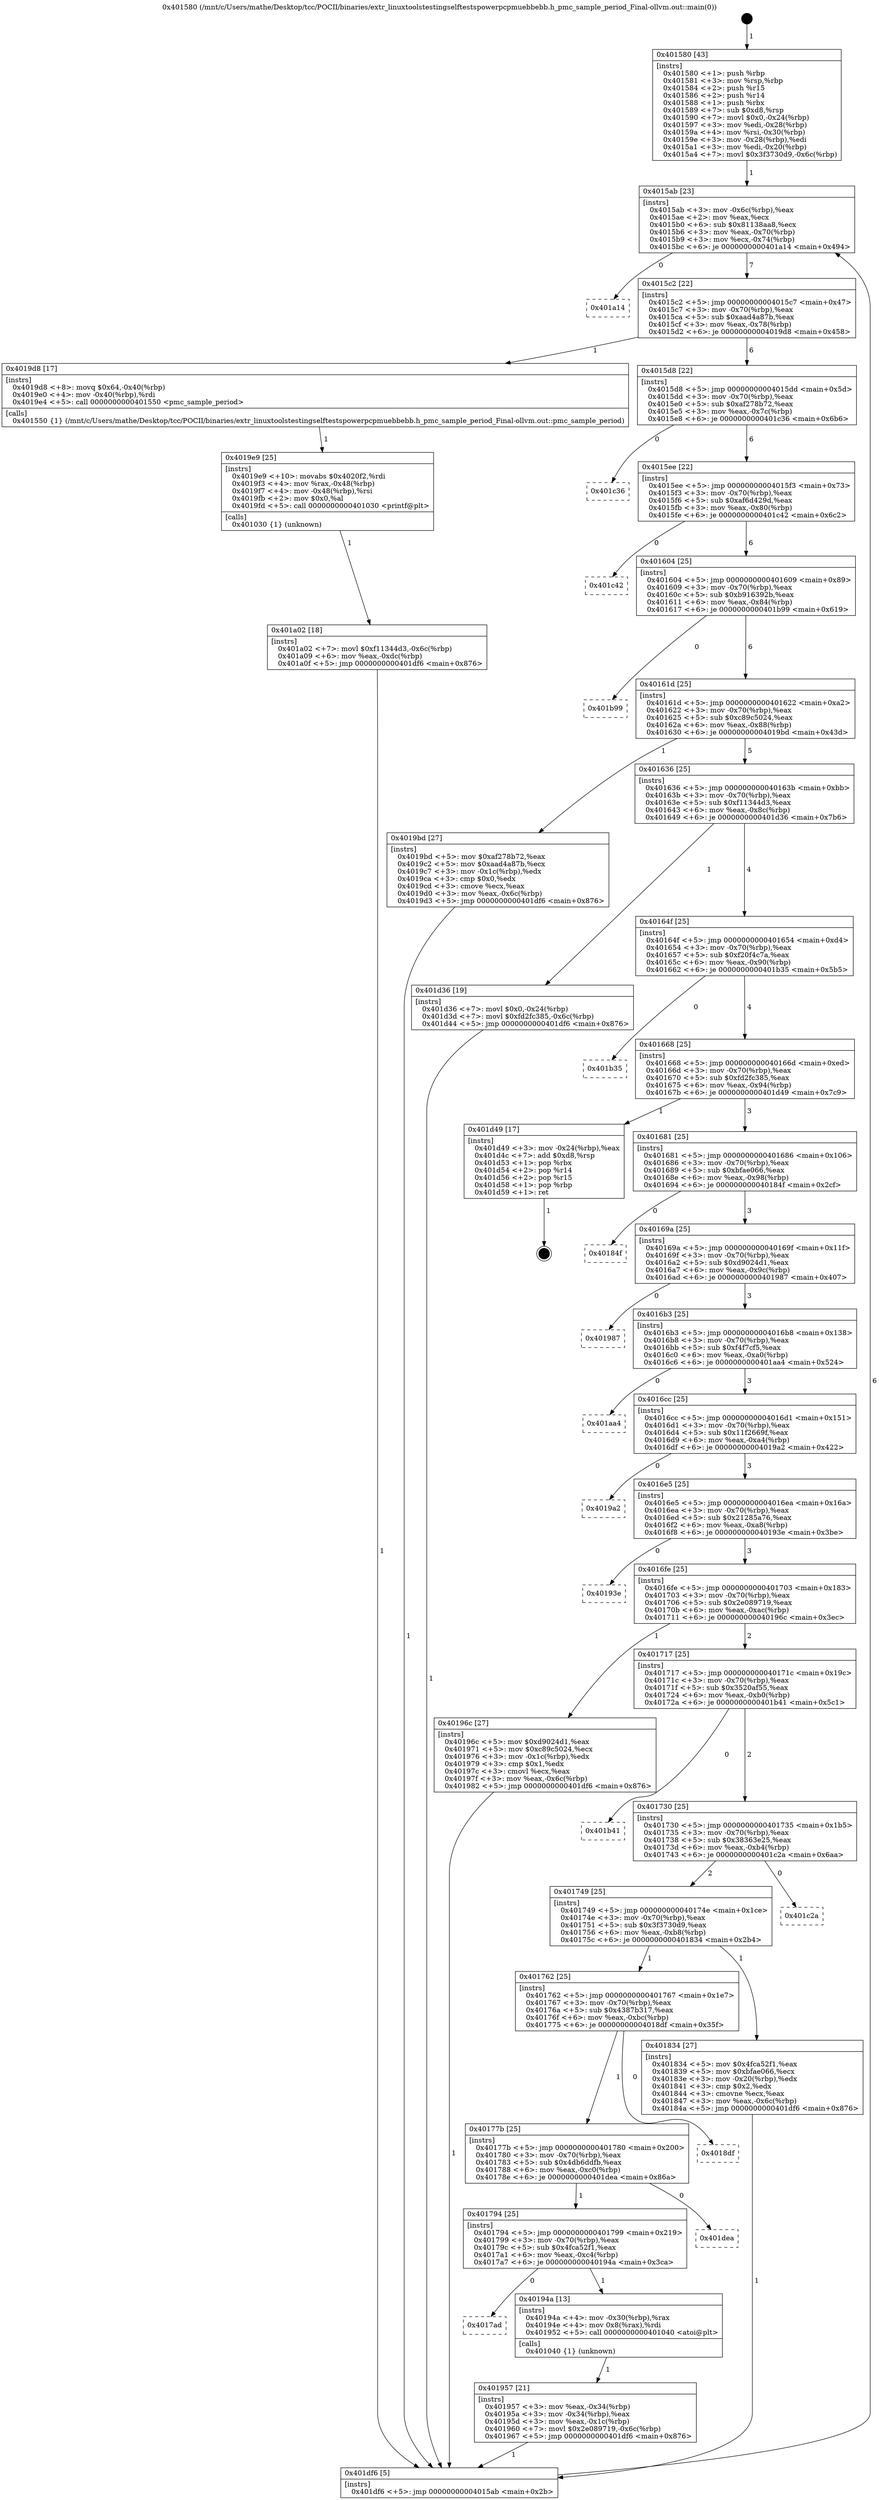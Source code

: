 digraph "0x401580" {
  label = "0x401580 (/mnt/c/Users/mathe/Desktop/tcc/POCII/binaries/extr_linuxtoolstestingselftestspowerpcpmuebbebb.h_pmc_sample_period_Final-ollvm.out::main(0))"
  labelloc = "t"
  node[shape=record]

  Entry [label="",width=0.3,height=0.3,shape=circle,fillcolor=black,style=filled]
  "0x4015ab" [label="{
     0x4015ab [23]\l
     | [instrs]\l
     &nbsp;&nbsp;0x4015ab \<+3\>: mov -0x6c(%rbp),%eax\l
     &nbsp;&nbsp;0x4015ae \<+2\>: mov %eax,%ecx\l
     &nbsp;&nbsp;0x4015b0 \<+6\>: sub $0x81138aa8,%ecx\l
     &nbsp;&nbsp;0x4015b6 \<+3\>: mov %eax,-0x70(%rbp)\l
     &nbsp;&nbsp;0x4015b9 \<+3\>: mov %ecx,-0x74(%rbp)\l
     &nbsp;&nbsp;0x4015bc \<+6\>: je 0000000000401a14 \<main+0x494\>\l
  }"]
  "0x401a14" [label="{
     0x401a14\l
  }", style=dashed]
  "0x4015c2" [label="{
     0x4015c2 [22]\l
     | [instrs]\l
     &nbsp;&nbsp;0x4015c2 \<+5\>: jmp 00000000004015c7 \<main+0x47\>\l
     &nbsp;&nbsp;0x4015c7 \<+3\>: mov -0x70(%rbp),%eax\l
     &nbsp;&nbsp;0x4015ca \<+5\>: sub $0xaad4a87b,%eax\l
     &nbsp;&nbsp;0x4015cf \<+3\>: mov %eax,-0x78(%rbp)\l
     &nbsp;&nbsp;0x4015d2 \<+6\>: je 00000000004019d8 \<main+0x458\>\l
  }"]
  Exit [label="",width=0.3,height=0.3,shape=circle,fillcolor=black,style=filled,peripheries=2]
  "0x4019d8" [label="{
     0x4019d8 [17]\l
     | [instrs]\l
     &nbsp;&nbsp;0x4019d8 \<+8\>: movq $0x64,-0x40(%rbp)\l
     &nbsp;&nbsp;0x4019e0 \<+4\>: mov -0x40(%rbp),%rdi\l
     &nbsp;&nbsp;0x4019e4 \<+5\>: call 0000000000401550 \<pmc_sample_period\>\l
     | [calls]\l
     &nbsp;&nbsp;0x401550 \{1\} (/mnt/c/Users/mathe/Desktop/tcc/POCII/binaries/extr_linuxtoolstestingselftestspowerpcpmuebbebb.h_pmc_sample_period_Final-ollvm.out::pmc_sample_period)\l
  }"]
  "0x4015d8" [label="{
     0x4015d8 [22]\l
     | [instrs]\l
     &nbsp;&nbsp;0x4015d8 \<+5\>: jmp 00000000004015dd \<main+0x5d\>\l
     &nbsp;&nbsp;0x4015dd \<+3\>: mov -0x70(%rbp),%eax\l
     &nbsp;&nbsp;0x4015e0 \<+5\>: sub $0xaf278b72,%eax\l
     &nbsp;&nbsp;0x4015e5 \<+3\>: mov %eax,-0x7c(%rbp)\l
     &nbsp;&nbsp;0x4015e8 \<+6\>: je 0000000000401c36 \<main+0x6b6\>\l
  }"]
  "0x401a02" [label="{
     0x401a02 [18]\l
     | [instrs]\l
     &nbsp;&nbsp;0x401a02 \<+7\>: movl $0xf11344d3,-0x6c(%rbp)\l
     &nbsp;&nbsp;0x401a09 \<+6\>: mov %eax,-0xdc(%rbp)\l
     &nbsp;&nbsp;0x401a0f \<+5\>: jmp 0000000000401df6 \<main+0x876\>\l
  }"]
  "0x401c36" [label="{
     0x401c36\l
  }", style=dashed]
  "0x4015ee" [label="{
     0x4015ee [22]\l
     | [instrs]\l
     &nbsp;&nbsp;0x4015ee \<+5\>: jmp 00000000004015f3 \<main+0x73\>\l
     &nbsp;&nbsp;0x4015f3 \<+3\>: mov -0x70(%rbp),%eax\l
     &nbsp;&nbsp;0x4015f6 \<+5\>: sub $0xaf6d429d,%eax\l
     &nbsp;&nbsp;0x4015fb \<+3\>: mov %eax,-0x80(%rbp)\l
     &nbsp;&nbsp;0x4015fe \<+6\>: je 0000000000401c42 \<main+0x6c2\>\l
  }"]
  "0x4019e9" [label="{
     0x4019e9 [25]\l
     | [instrs]\l
     &nbsp;&nbsp;0x4019e9 \<+10\>: movabs $0x4020f2,%rdi\l
     &nbsp;&nbsp;0x4019f3 \<+4\>: mov %rax,-0x48(%rbp)\l
     &nbsp;&nbsp;0x4019f7 \<+4\>: mov -0x48(%rbp),%rsi\l
     &nbsp;&nbsp;0x4019fb \<+2\>: mov $0x0,%al\l
     &nbsp;&nbsp;0x4019fd \<+5\>: call 0000000000401030 \<printf@plt\>\l
     | [calls]\l
     &nbsp;&nbsp;0x401030 \{1\} (unknown)\l
  }"]
  "0x401c42" [label="{
     0x401c42\l
  }", style=dashed]
  "0x401604" [label="{
     0x401604 [25]\l
     | [instrs]\l
     &nbsp;&nbsp;0x401604 \<+5\>: jmp 0000000000401609 \<main+0x89\>\l
     &nbsp;&nbsp;0x401609 \<+3\>: mov -0x70(%rbp),%eax\l
     &nbsp;&nbsp;0x40160c \<+5\>: sub $0xb916392b,%eax\l
     &nbsp;&nbsp;0x401611 \<+6\>: mov %eax,-0x84(%rbp)\l
     &nbsp;&nbsp;0x401617 \<+6\>: je 0000000000401b99 \<main+0x619\>\l
  }"]
  "0x401957" [label="{
     0x401957 [21]\l
     | [instrs]\l
     &nbsp;&nbsp;0x401957 \<+3\>: mov %eax,-0x34(%rbp)\l
     &nbsp;&nbsp;0x40195a \<+3\>: mov -0x34(%rbp),%eax\l
     &nbsp;&nbsp;0x40195d \<+3\>: mov %eax,-0x1c(%rbp)\l
     &nbsp;&nbsp;0x401960 \<+7\>: movl $0x2e089719,-0x6c(%rbp)\l
     &nbsp;&nbsp;0x401967 \<+5\>: jmp 0000000000401df6 \<main+0x876\>\l
  }"]
  "0x401b99" [label="{
     0x401b99\l
  }", style=dashed]
  "0x40161d" [label="{
     0x40161d [25]\l
     | [instrs]\l
     &nbsp;&nbsp;0x40161d \<+5\>: jmp 0000000000401622 \<main+0xa2\>\l
     &nbsp;&nbsp;0x401622 \<+3\>: mov -0x70(%rbp),%eax\l
     &nbsp;&nbsp;0x401625 \<+5\>: sub $0xc89c5024,%eax\l
     &nbsp;&nbsp;0x40162a \<+6\>: mov %eax,-0x88(%rbp)\l
     &nbsp;&nbsp;0x401630 \<+6\>: je 00000000004019bd \<main+0x43d\>\l
  }"]
  "0x4017ad" [label="{
     0x4017ad\l
  }", style=dashed]
  "0x4019bd" [label="{
     0x4019bd [27]\l
     | [instrs]\l
     &nbsp;&nbsp;0x4019bd \<+5\>: mov $0xaf278b72,%eax\l
     &nbsp;&nbsp;0x4019c2 \<+5\>: mov $0xaad4a87b,%ecx\l
     &nbsp;&nbsp;0x4019c7 \<+3\>: mov -0x1c(%rbp),%edx\l
     &nbsp;&nbsp;0x4019ca \<+3\>: cmp $0x0,%edx\l
     &nbsp;&nbsp;0x4019cd \<+3\>: cmove %ecx,%eax\l
     &nbsp;&nbsp;0x4019d0 \<+3\>: mov %eax,-0x6c(%rbp)\l
     &nbsp;&nbsp;0x4019d3 \<+5\>: jmp 0000000000401df6 \<main+0x876\>\l
  }"]
  "0x401636" [label="{
     0x401636 [25]\l
     | [instrs]\l
     &nbsp;&nbsp;0x401636 \<+5\>: jmp 000000000040163b \<main+0xbb\>\l
     &nbsp;&nbsp;0x40163b \<+3\>: mov -0x70(%rbp),%eax\l
     &nbsp;&nbsp;0x40163e \<+5\>: sub $0xf11344d3,%eax\l
     &nbsp;&nbsp;0x401643 \<+6\>: mov %eax,-0x8c(%rbp)\l
     &nbsp;&nbsp;0x401649 \<+6\>: je 0000000000401d36 \<main+0x7b6\>\l
  }"]
  "0x40194a" [label="{
     0x40194a [13]\l
     | [instrs]\l
     &nbsp;&nbsp;0x40194a \<+4\>: mov -0x30(%rbp),%rax\l
     &nbsp;&nbsp;0x40194e \<+4\>: mov 0x8(%rax),%rdi\l
     &nbsp;&nbsp;0x401952 \<+5\>: call 0000000000401040 \<atoi@plt\>\l
     | [calls]\l
     &nbsp;&nbsp;0x401040 \{1\} (unknown)\l
  }"]
  "0x401d36" [label="{
     0x401d36 [19]\l
     | [instrs]\l
     &nbsp;&nbsp;0x401d36 \<+7\>: movl $0x0,-0x24(%rbp)\l
     &nbsp;&nbsp;0x401d3d \<+7\>: movl $0xfd2fc385,-0x6c(%rbp)\l
     &nbsp;&nbsp;0x401d44 \<+5\>: jmp 0000000000401df6 \<main+0x876\>\l
  }"]
  "0x40164f" [label="{
     0x40164f [25]\l
     | [instrs]\l
     &nbsp;&nbsp;0x40164f \<+5\>: jmp 0000000000401654 \<main+0xd4\>\l
     &nbsp;&nbsp;0x401654 \<+3\>: mov -0x70(%rbp),%eax\l
     &nbsp;&nbsp;0x401657 \<+5\>: sub $0xf20f4c7a,%eax\l
     &nbsp;&nbsp;0x40165c \<+6\>: mov %eax,-0x90(%rbp)\l
     &nbsp;&nbsp;0x401662 \<+6\>: je 0000000000401b35 \<main+0x5b5\>\l
  }"]
  "0x401794" [label="{
     0x401794 [25]\l
     | [instrs]\l
     &nbsp;&nbsp;0x401794 \<+5\>: jmp 0000000000401799 \<main+0x219\>\l
     &nbsp;&nbsp;0x401799 \<+3\>: mov -0x70(%rbp),%eax\l
     &nbsp;&nbsp;0x40179c \<+5\>: sub $0x4fca52f1,%eax\l
     &nbsp;&nbsp;0x4017a1 \<+6\>: mov %eax,-0xc4(%rbp)\l
     &nbsp;&nbsp;0x4017a7 \<+6\>: je 000000000040194a \<main+0x3ca\>\l
  }"]
  "0x401b35" [label="{
     0x401b35\l
  }", style=dashed]
  "0x401668" [label="{
     0x401668 [25]\l
     | [instrs]\l
     &nbsp;&nbsp;0x401668 \<+5\>: jmp 000000000040166d \<main+0xed\>\l
     &nbsp;&nbsp;0x40166d \<+3\>: mov -0x70(%rbp),%eax\l
     &nbsp;&nbsp;0x401670 \<+5\>: sub $0xfd2fc385,%eax\l
     &nbsp;&nbsp;0x401675 \<+6\>: mov %eax,-0x94(%rbp)\l
     &nbsp;&nbsp;0x40167b \<+6\>: je 0000000000401d49 \<main+0x7c9\>\l
  }"]
  "0x401dea" [label="{
     0x401dea\l
  }", style=dashed]
  "0x401d49" [label="{
     0x401d49 [17]\l
     | [instrs]\l
     &nbsp;&nbsp;0x401d49 \<+3\>: mov -0x24(%rbp),%eax\l
     &nbsp;&nbsp;0x401d4c \<+7\>: add $0xd8,%rsp\l
     &nbsp;&nbsp;0x401d53 \<+1\>: pop %rbx\l
     &nbsp;&nbsp;0x401d54 \<+2\>: pop %r14\l
     &nbsp;&nbsp;0x401d56 \<+2\>: pop %r15\l
     &nbsp;&nbsp;0x401d58 \<+1\>: pop %rbp\l
     &nbsp;&nbsp;0x401d59 \<+1\>: ret\l
  }"]
  "0x401681" [label="{
     0x401681 [25]\l
     | [instrs]\l
     &nbsp;&nbsp;0x401681 \<+5\>: jmp 0000000000401686 \<main+0x106\>\l
     &nbsp;&nbsp;0x401686 \<+3\>: mov -0x70(%rbp),%eax\l
     &nbsp;&nbsp;0x401689 \<+5\>: sub $0xbfae066,%eax\l
     &nbsp;&nbsp;0x40168e \<+6\>: mov %eax,-0x98(%rbp)\l
     &nbsp;&nbsp;0x401694 \<+6\>: je 000000000040184f \<main+0x2cf\>\l
  }"]
  "0x40177b" [label="{
     0x40177b [25]\l
     | [instrs]\l
     &nbsp;&nbsp;0x40177b \<+5\>: jmp 0000000000401780 \<main+0x200\>\l
     &nbsp;&nbsp;0x401780 \<+3\>: mov -0x70(%rbp),%eax\l
     &nbsp;&nbsp;0x401783 \<+5\>: sub $0x4db6ddfb,%eax\l
     &nbsp;&nbsp;0x401788 \<+6\>: mov %eax,-0xc0(%rbp)\l
     &nbsp;&nbsp;0x40178e \<+6\>: je 0000000000401dea \<main+0x86a\>\l
  }"]
  "0x40184f" [label="{
     0x40184f\l
  }", style=dashed]
  "0x40169a" [label="{
     0x40169a [25]\l
     | [instrs]\l
     &nbsp;&nbsp;0x40169a \<+5\>: jmp 000000000040169f \<main+0x11f\>\l
     &nbsp;&nbsp;0x40169f \<+3\>: mov -0x70(%rbp),%eax\l
     &nbsp;&nbsp;0x4016a2 \<+5\>: sub $0xd9024d1,%eax\l
     &nbsp;&nbsp;0x4016a7 \<+6\>: mov %eax,-0x9c(%rbp)\l
     &nbsp;&nbsp;0x4016ad \<+6\>: je 0000000000401987 \<main+0x407\>\l
  }"]
  "0x4018df" [label="{
     0x4018df\l
  }", style=dashed]
  "0x401987" [label="{
     0x401987\l
  }", style=dashed]
  "0x4016b3" [label="{
     0x4016b3 [25]\l
     | [instrs]\l
     &nbsp;&nbsp;0x4016b3 \<+5\>: jmp 00000000004016b8 \<main+0x138\>\l
     &nbsp;&nbsp;0x4016b8 \<+3\>: mov -0x70(%rbp),%eax\l
     &nbsp;&nbsp;0x4016bb \<+5\>: sub $0xf4f7cf5,%eax\l
     &nbsp;&nbsp;0x4016c0 \<+6\>: mov %eax,-0xa0(%rbp)\l
     &nbsp;&nbsp;0x4016c6 \<+6\>: je 0000000000401aa4 \<main+0x524\>\l
  }"]
  "0x401580" [label="{
     0x401580 [43]\l
     | [instrs]\l
     &nbsp;&nbsp;0x401580 \<+1\>: push %rbp\l
     &nbsp;&nbsp;0x401581 \<+3\>: mov %rsp,%rbp\l
     &nbsp;&nbsp;0x401584 \<+2\>: push %r15\l
     &nbsp;&nbsp;0x401586 \<+2\>: push %r14\l
     &nbsp;&nbsp;0x401588 \<+1\>: push %rbx\l
     &nbsp;&nbsp;0x401589 \<+7\>: sub $0xd8,%rsp\l
     &nbsp;&nbsp;0x401590 \<+7\>: movl $0x0,-0x24(%rbp)\l
     &nbsp;&nbsp;0x401597 \<+3\>: mov %edi,-0x28(%rbp)\l
     &nbsp;&nbsp;0x40159a \<+4\>: mov %rsi,-0x30(%rbp)\l
     &nbsp;&nbsp;0x40159e \<+3\>: mov -0x28(%rbp),%edi\l
     &nbsp;&nbsp;0x4015a1 \<+3\>: mov %edi,-0x20(%rbp)\l
     &nbsp;&nbsp;0x4015a4 \<+7\>: movl $0x3f3730d9,-0x6c(%rbp)\l
  }"]
  "0x401aa4" [label="{
     0x401aa4\l
  }", style=dashed]
  "0x4016cc" [label="{
     0x4016cc [25]\l
     | [instrs]\l
     &nbsp;&nbsp;0x4016cc \<+5\>: jmp 00000000004016d1 \<main+0x151\>\l
     &nbsp;&nbsp;0x4016d1 \<+3\>: mov -0x70(%rbp),%eax\l
     &nbsp;&nbsp;0x4016d4 \<+5\>: sub $0x11f2669f,%eax\l
     &nbsp;&nbsp;0x4016d9 \<+6\>: mov %eax,-0xa4(%rbp)\l
     &nbsp;&nbsp;0x4016df \<+6\>: je 00000000004019a2 \<main+0x422\>\l
  }"]
  "0x401df6" [label="{
     0x401df6 [5]\l
     | [instrs]\l
     &nbsp;&nbsp;0x401df6 \<+5\>: jmp 00000000004015ab \<main+0x2b\>\l
  }"]
  "0x4019a2" [label="{
     0x4019a2\l
  }", style=dashed]
  "0x4016e5" [label="{
     0x4016e5 [25]\l
     | [instrs]\l
     &nbsp;&nbsp;0x4016e5 \<+5\>: jmp 00000000004016ea \<main+0x16a\>\l
     &nbsp;&nbsp;0x4016ea \<+3\>: mov -0x70(%rbp),%eax\l
     &nbsp;&nbsp;0x4016ed \<+5\>: sub $0x21285a76,%eax\l
     &nbsp;&nbsp;0x4016f2 \<+6\>: mov %eax,-0xa8(%rbp)\l
     &nbsp;&nbsp;0x4016f8 \<+6\>: je 000000000040193e \<main+0x3be\>\l
  }"]
  "0x401762" [label="{
     0x401762 [25]\l
     | [instrs]\l
     &nbsp;&nbsp;0x401762 \<+5\>: jmp 0000000000401767 \<main+0x1e7\>\l
     &nbsp;&nbsp;0x401767 \<+3\>: mov -0x70(%rbp),%eax\l
     &nbsp;&nbsp;0x40176a \<+5\>: sub $0x4387b317,%eax\l
     &nbsp;&nbsp;0x40176f \<+6\>: mov %eax,-0xbc(%rbp)\l
     &nbsp;&nbsp;0x401775 \<+6\>: je 00000000004018df \<main+0x35f\>\l
  }"]
  "0x40193e" [label="{
     0x40193e\l
  }", style=dashed]
  "0x4016fe" [label="{
     0x4016fe [25]\l
     | [instrs]\l
     &nbsp;&nbsp;0x4016fe \<+5\>: jmp 0000000000401703 \<main+0x183\>\l
     &nbsp;&nbsp;0x401703 \<+3\>: mov -0x70(%rbp),%eax\l
     &nbsp;&nbsp;0x401706 \<+5\>: sub $0x2e089719,%eax\l
     &nbsp;&nbsp;0x40170b \<+6\>: mov %eax,-0xac(%rbp)\l
     &nbsp;&nbsp;0x401711 \<+6\>: je 000000000040196c \<main+0x3ec\>\l
  }"]
  "0x401834" [label="{
     0x401834 [27]\l
     | [instrs]\l
     &nbsp;&nbsp;0x401834 \<+5\>: mov $0x4fca52f1,%eax\l
     &nbsp;&nbsp;0x401839 \<+5\>: mov $0xbfae066,%ecx\l
     &nbsp;&nbsp;0x40183e \<+3\>: mov -0x20(%rbp),%edx\l
     &nbsp;&nbsp;0x401841 \<+3\>: cmp $0x2,%edx\l
     &nbsp;&nbsp;0x401844 \<+3\>: cmovne %ecx,%eax\l
     &nbsp;&nbsp;0x401847 \<+3\>: mov %eax,-0x6c(%rbp)\l
     &nbsp;&nbsp;0x40184a \<+5\>: jmp 0000000000401df6 \<main+0x876\>\l
  }"]
  "0x40196c" [label="{
     0x40196c [27]\l
     | [instrs]\l
     &nbsp;&nbsp;0x40196c \<+5\>: mov $0xd9024d1,%eax\l
     &nbsp;&nbsp;0x401971 \<+5\>: mov $0xc89c5024,%ecx\l
     &nbsp;&nbsp;0x401976 \<+3\>: mov -0x1c(%rbp),%edx\l
     &nbsp;&nbsp;0x401979 \<+3\>: cmp $0x1,%edx\l
     &nbsp;&nbsp;0x40197c \<+3\>: cmovl %ecx,%eax\l
     &nbsp;&nbsp;0x40197f \<+3\>: mov %eax,-0x6c(%rbp)\l
     &nbsp;&nbsp;0x401982 \<+5\>: jmp 0000000000401df6 \<main+0x876\>\l
  }"]
  "0x401717" [label="{
     0x401717 [25]\l
     | [instrs]\l
     &nbsp;&nbsp;0x401717 \<+5\>: jmp 000000000040171c \<main+0x19c\>\l
     &nbsp;&nbsp;0x40171c \<+3\>: mov -0x70(%rbp),%eax\l
     &nbsp;&nbsp;0x40171f \<+5\>: sub $0x3520af55,%eax\l
     &nbsp;&nbsp;0x401724 \<+6\>: mov %eax,-0xb0(%rbp)\l
     &nbsp;&nbsp;0x40172a \<+6\>: je 0000000000401b41 \<main+0x5c1\>\l
  }"]
  "0x401749" [label="{
     0x401749 [25]\l
     | [instrs]\l
     &nbsp;&nbsp;0x401749 \<+5\>: jmp 000000000040174e \<main+0x1ce\>\l
     &nbsp;&nbsp;0x40174e \<+3\>: mov -0x70(%rbp),%eax\l
     &nbsp;&nbsp;0x401751 \<+5\>: sub $0x3f3730d9,%eax\l
     &nbsp;&nbsp;0x401756 \<+6\>: mov %eax,-0xb8(%rbp)\l
     &nbsp;&nbsp;0x40175c \<+6\>: je 0000000000401834 \<main+0x2b4\>\l
  }"]
  "0x401b41" [label="{
     0x401b41\l
  }", style=dashed]
  "0x401730" [label="{
     0x401730 [25]\l
     | [instrs]\l
     &nbsp;&nbsp;0x401730 \<+5\>: jmp 0000000000401735 \<main+0x1b5\>\l
     &nbsp;&nbsp;0x401735 \<+3\>: mov -0x70(%rbp),%eax\l
     &nbsp;&nbsp;0x401738 \<+5\>: sub $0x38363e25,%eax\l
     &nbsp;&nbsp;0x40173d \<+6\>: mov %eax,-0xb4(%rbp)\l
     &nbsp;&nbsp;0x401743 \<+6\>: je 0000000000401c2a \<main+0x6aa\>\l
  }"]
  "0x401c2a" [label="{
     0x401c2a\l
  }", style=dashed]
  Entry -> "0x401580" [label=" 1"]
  "0x4015ab" -> "0x401a14" [label=" 0"]
  "0x4015ab" -> "0x4015c2" [label=" 7"]
  "0x401d49" -> Exit [label=" 1"]
  "0x4015c2" -> "0x4019d8" [label=" 1"]
  "0x4015c2" -> "0x4015d8" [label=" 6"]
  "0x401d36" -> "0x401df6" [label=" 1"]
  "0x4015d8" -> "0x401c36" [label=" 0"]
  "0x4015d8" -> "0x4015ee" [label=" 6"]
  "0x401a02" -> "0x401df6" [label=" 1"]
  "0x4015ee" -> "0x401c42" [label=" 0"]
  "0x4015ee" -> "0x401604" [label=" 6"]
  "0x4019e9" -> "0x401a02" [label=" 1"]
  "0x401604" -> "0x401b99" [label=" 0"]
  "0x401604" -> "0x40161d" [label=" 6"]
  "0x4019d8" -> "0x4019e9" [label=" 1"]
  "0x40161d" -> "0x4019bd" [label=" 1"]
  "0x40161d" -> "0x401636" [label=" 5"]
  "0x4019bd" -> "0x401df6" [label=" 1"]
  "0x401636" -> "0x401d36" [label=" 1"]
  "0x401636" -> "0x40164f" [label=" 4"]
  "0x40196c" -> "0x401df6" [label=" 1"]
  "0x40164f" -> "0x401b35" [label=" 0"]
  "0x40164f" -> "0x401668" [label=" 4"]
  "0x40194a" -> "0x401957" [label=" 1"]
  "0x401668" -> "0x401d49" [label=" 1"]
  "0x401668" -> "0x401681" [label=" 3"]
  "0x401794" -> "0x4017ad" [label=" 0"]
  "0x401681" -> "0x40184f" [label=" 0"]
  "0x401681" -> "0x40169a" [label=" 3"]
  "0x401957" -> "0x401df6" [label=" 1"]
  "0x40169a" -> "0x401987" [label=" 0"]
  "0x40169a" -> "0x4016b3" [label=" 3"]
  "0x40177b" -> "0x401794" [label=" 1"]
  "0x4016b3" -> "0x401aa4" [label=" 0"]
  "0x4016b3" -> "0x4016cc" [label=" 3"]
  "0x401794" -> "0x40194a" [label=" 1"]
  "0x4016cc" -> "0x4019a2" [label=" 0"]
  "0x4016cc" -> "0x4016e5" [label=" 3"]
  "0x401762" -> "0x40177b" [label=" 1"]
  "0x4016e5" -> "0x40193e" [label=" 0"]
  "0x4016e5" -> "0x4016fe" [label=" 3"]
  "0x401762" -> "0x4018df" [label=" 0"]
  "0x4016fe" -> "0x40196c" [label=" 1"]
  "0x4016fe" -> "0x401717" [label=" 2"]
  "0x40177b" -> "0x401dea" [label=" 0"]
  "0x401717" -> "0x401b41" [label=" 0"]
  "0x401717" -> "0x401730" [label=" 2"]
  "0x401580" -> "0x4015ab" [label=" 1"]
  "0x401730" -> "0x401c2a" [label=" 0"]
  "0x401730" -> "0x401749" [label=" 2"]
  "0x401df6" -> "0x4015ab" [label=" 6"]
  "0x401749" -> "0x401834" [label=" 1"]
  "0x401749" -> "0x401762" [label=" 1"]
  "0x401834" -> "0x401df6" [label=" 1"]
}

